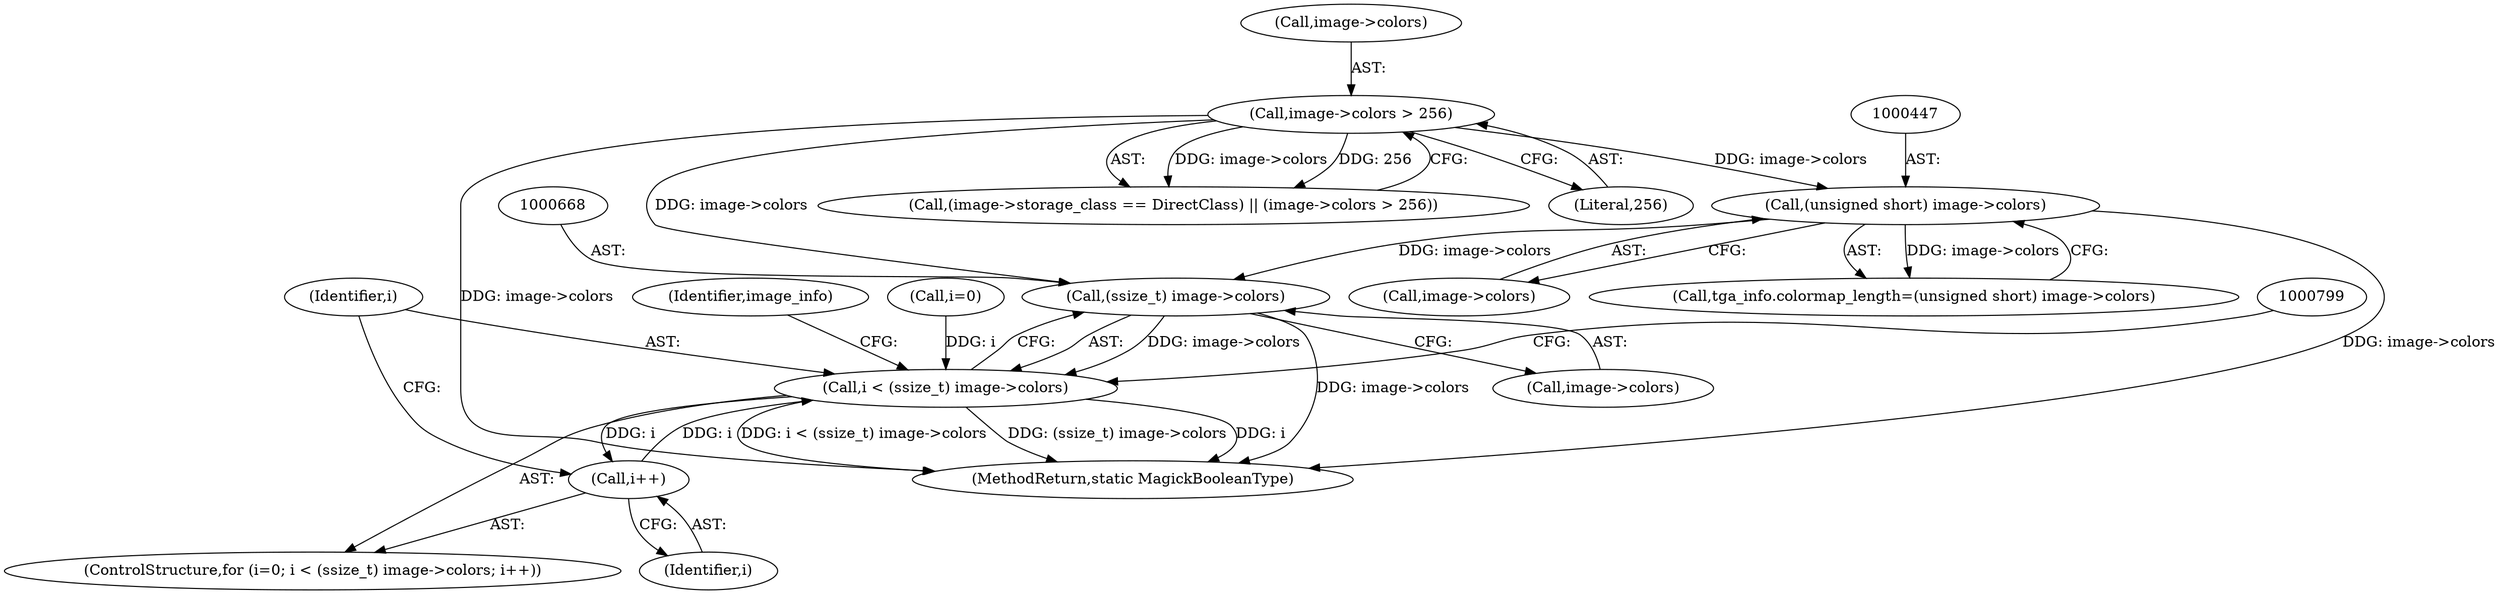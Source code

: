 digraph "0_ImageMagick_65f75a32a93ae4044c528a987a68366ecd4b46b9@pointer" {
"1000667" [label="(Call,(ssize_t) image->colors)"];
"1000362" [label="(Call,image->colors > 256)"];
"1000446" [label="(Call,(unsigned short) image->colors)"];
"1000665" [label="(Call,i < (ssize_t) image->colors)"];
"1000672" [label="(Call,i++)"];
"1000661" [label="(ControlStructure,for (i=0; i < (ssize_t) image->colors; i++))"];
"1000667" [label="(Call,(ssize_t) image->colors)"];
"1000448" [label="(Call,image->colors)"];
"1000665" [label="(Call,i < (ssize_t) image->colors)"];
"1000442" [label="(Call,tga_info.colormap_length=(unsigned short) image->colors)"];
"1001173" [label="(MethodReturn,static MagickBooleanType)"];
"1000678" [label="(Identifier,image_info)"];
"1000662" [label="(Call,i=0)"];
"1000673" [label="(Identifier,i)"];
"1000363" [label="(Call,image->colors)"];
"1000356" [label="(Call,(image->storage_class == DirectClass) || (image->colors > 256))"];
"1000672" [label="(Call,i++)"];
"1000669" [label="(Call,image->colors)"];
"1000362" [label="(Call,image->colors > 256)"];
"1000666" [label="(Identifier,i)"];
"1000366" [label="(Literal,256)"];
"1000446" [label="(Call,(unsigned short) image->colors)"];
"1000667" -> "1000665"  [label="AST: "];
"1000667" -> "1000669"  [label="CFG: "];
"1000668" -> "1000667"  [label="AST: "];
"1000669" -> "1000667"  [label="AST: "];
"1000665" -> "1000667"  [label="CFG: "];
"1000667" -> "1001173"  [label="DDG: image->colors"];
"1000667" -> "1000665"  [label="DDG: image->colors"];
"1000362" -> "1000667"  [label="DDG: image->colors"];
"1000446" -> "1000667"  [label="DDG: image->colors"];
"1000362" -> "1000356"  [label="AST: "];
"1000362" -> "1000366"  [label="CFG: "];
"1000363" -> "1000362"  [label="AST: "];
"1000366" -> "1000362"  [label="AST: "];
"1000356" -> "1000362"  [label="CFG: "];
"1000362" -> "1001173"  [label="DDG: image->colors"];
"1000362" -> "1000356"  [label="DDG: image->colors"];
"1000362" -> "1000356"  [label="DDG: 256"];
"1000362" -> "1000446"  [label="DDG: image->colors"];
"1000446" -> "1000442"  [label="AST: "];
"1000446" -> "1000448"  [label="CFG: "];
"1000447" -> "1000446"  [label="AST: "];
"1000448" -> "1000446"  [label="AST: "];
"1000442" -> "1000446"  [label="CFG: "];
"1000446" -> "1001173"  [label="DDG: image->colors"];
"1000446" -> "1000442"  [label="DDG: image->colors"];
"1000665" -> "1000661"  [label="AST: "];
"1000666" -> "1000665"  [label="AST: "];
"1000678" -> "1000665"  [label="CFG: "];
"1000799" -> "1000665"  [label="CFG: "];
"1000665" -> "1001173"  [label="DDG: i"];
"1000665" -> "1001173"  [label="DDG: i < (ssize_t) image->colors"];
"1000665" -> "1001173"  [label="DDG: (ssize_t) image->colors"];
"1000662" -> "1000665"  [label="DDG: i"];
"1000672" -> "1000665"  [label="DDG: i"];
"1000665" -> "1000672"  [label="DDG: i"];
"1000672" -> "1000661"  [label="AST: "];
"1000672" -> "1000673"  [label="CFG: "];
"1000673" -> "1000672"  [label="AST: "];
"1000666" -> "1000672"  [label="CFG: "];
}
